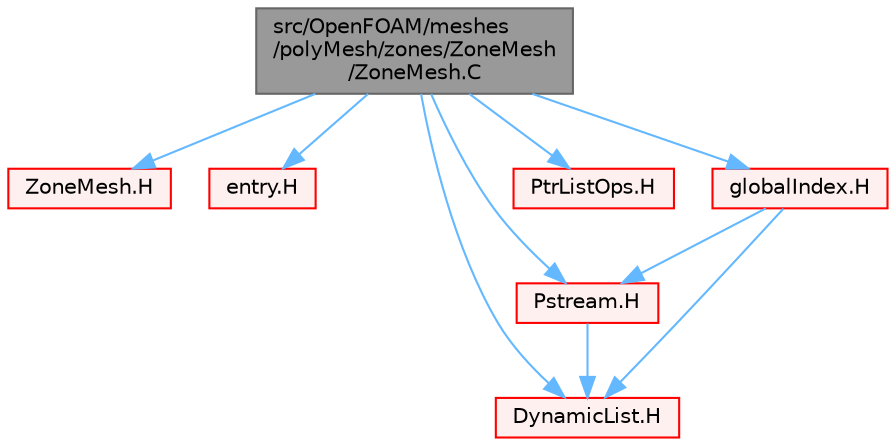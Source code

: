 digraph "src/OpenFOAM/meshes/polyMesh/zones/ZoneMesh/ZoneMesh.C"
{
 // LATEX_PDF_SIZE
  bgcolor="transparent";
  edge [fontname=Helvetica,fontsize=10,labelfontname=Helvetica,labelfontsize=10];
  node [fontname=Helvetica,fontsize=10,shape=box,height=0.2,width=0.4];
  Node1 [id="Node000001",label="src/OpenFOAM/meshes\l/polyMesh/zones/ZoneMesh\l/ZoneMesh.C",height=0.2,width=0.4,color="gray40", fillcolor="grey60", style="filled", fontcolor="black",tooltip=" "];
  Node1 -> Node2 [id="edge1_Node000001_Node000002",color="steelblue1",style="solid",tooltip=" "];
  Node2 [id="Node000002",label="ZoneMesh.H",height=0.2,width=0.4,color="red", fillcolor="#FFF0F0", style="filled",URL="$ZoneMesh_8H.html",tooltip=" "];
  Node1 -> Node213 [id="edge2_Node000001_Node000213",color="steelblue1",style="solid",tooltip=" "];
  Node213 [id="Node000213",label="entry.H",height=0.2,width=0.4,color="red", fillcolor="#FFF0F0", style="filled",URL="$entry_8H.html",tooltip=" "];
  Node1 -> Node142 [id="edge3_Node000001_Node000142",color="steelblue1",style="solid",tooltip=" "];
  Node142 [id="Node000142",label="DynamicList.H",height=0.2,width=0.4,color="red", fillcolor="#FFF0F0", style="filled",URL="$DynamicList_8H.html",tooltip=" "];
  Node1 -> Node219 [id="edge4_Node000001_Node000219",color="steelblue1",style="solid",tooltip=" "];
  Node219 [id="Node000219",label="Pstream.H",height=0.2,width=0.4,color="red", fillcolor="#FFF0F0", style="filled",URL="$Pstream_8H.html",tooltip=" "];
  Node219 -> Node142 [id="edge5_Node000219_Node000142",color="steelblue1",style="solid",tooltip=" "];
  Node1 -> Node220 [id="edge6_Node000001_Node000220",color="steelblue1",style="solid",tooltip=" "];
  Node220 [id="Node000220",label="PtrListOps.H",height=0.2,width=0.4,color="red", fillcolor="#FFF0F0", style="filled",URL="$PtrListOps_8H.html",tooltip="Functions to operate on Pointer Lists."];
  Node1 -> Node222 [id="edge7_Node000001_Node000222",color="steelblue1",style="solid",tooltip=" "];
  Node222 [id="Node000222",label="globalIndex.H",height=0.2,width=0.4,color="red", fillcolor="#FFF0F0", style="filled",URL="$globalIndex_8H.html",tooltip=" "];
  Node222 -> Node219 [id="edge8_Node000222_Node000219",color="steelblue1",style="solid",tooltip=" "];
  Node222 -> Node142 [id="edge9_Node000222_Node000142",color="steelblue1",style="solid",tooltip=" "];
}
